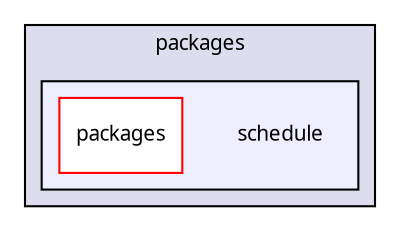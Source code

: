 digraph "packages/schedule/" {
  compound=true
  node [ fontsize="10", fontname="FreeSans.ttf"];
  edge [ labelfontsize="10", labelfontname="FreeSans.ttf"];
  subgraph clusterdir_93501a11e921083efbd154e0cdff5f10 {
    graph [ bgcolor="#ddddee", pencolor="black", label="packages" fontname="FreeSans.ttf", fontsize="10", URL="dir_93501a11e921083efbd154e0cdff5f10.html"]
  subgraph clusterdir_66b0c8fa33e3bcd6699f079319f85ff9 {
    graph [ bgcolor="#eeeeff", pencolor="black", label="" URL="dir_66b0c8fa33e3bcd6699f079319f85ff9.html"];
    dir_66b0c8fa33e3bcd6699f079319f85ff9 [shape=plaintext label="schedule"];
    dir_9633511b92f8e50def8516b814e70db3 [shape=box label="packages" color="red" fillcolor="white" style="filled" URL="dir_9633511b92f8e50def8516b814e70db3.html"];
  }
  }
}
